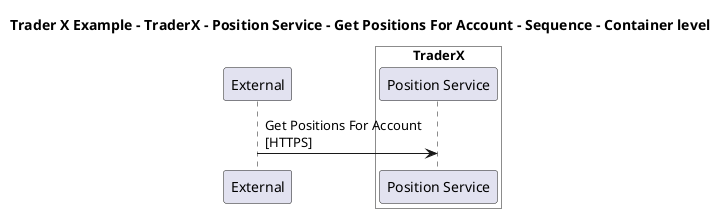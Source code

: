 @startuml

title Trader X Example - TraderX - Position Service - Get Positions For Account - Sequence - Container level

participant "External" as C4InterFlow.SoftwareSystems.ExternalSystem

box "TraderX" #White
    participant "Position Service" as TraderXExample.SoftwareSystems.TraderX.Containers.PositionService
end box


C4InterFlow.SoftwareSystems.ExternalSystem -> TraderXExample.SoftwareSystems.TraderX.Containers.PositionService : Get Positions For Account\n[HTTPS]


@enduml
